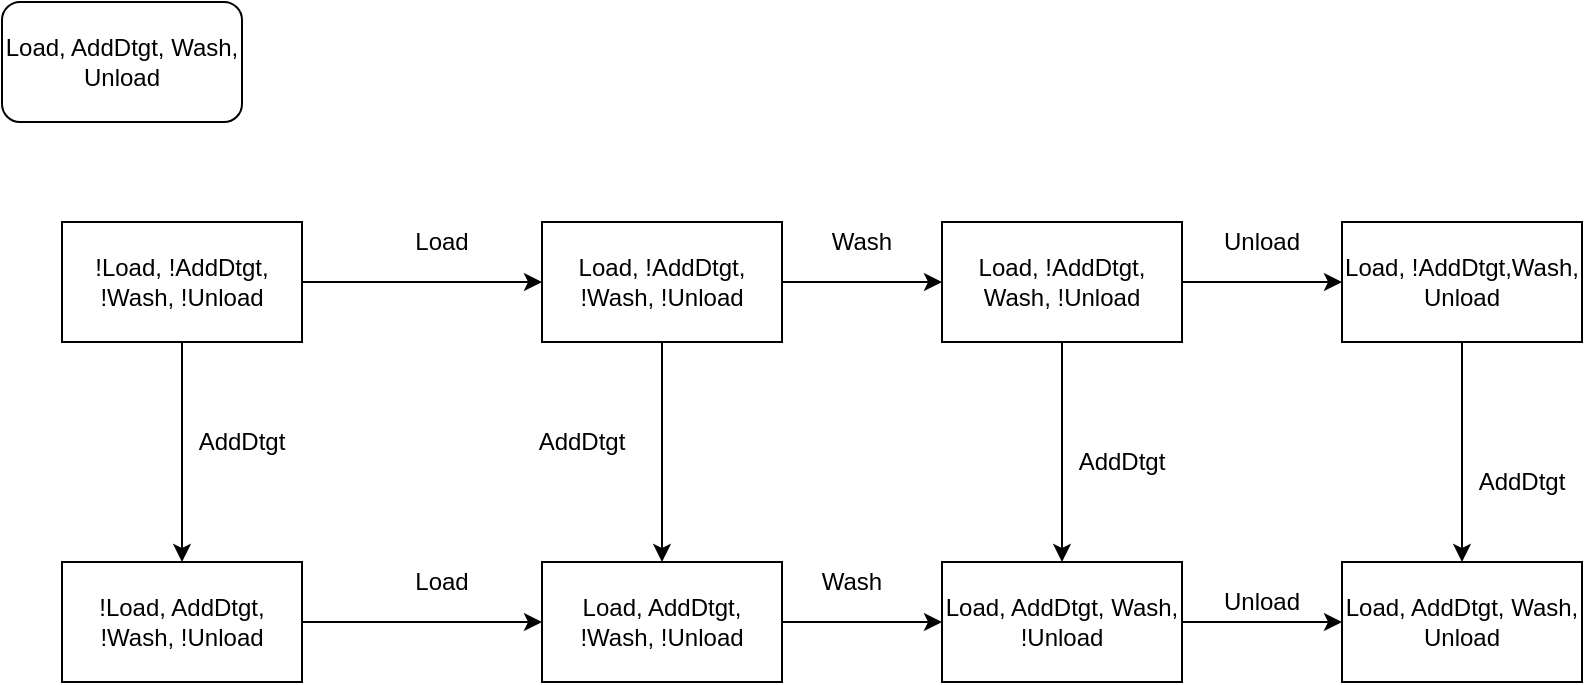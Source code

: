 <mxfile version="12.2.3" type="device" pages="1"><diagram id="tffMSFZexvPHAw3Obd-9" name="Page-1"><mxGraphModel dx="1024" dy="484" grid="1" gridSize="10" guides="1" tooltips="1" connect="1" arrows="1" fold="1" page="1" pageScale="1" pageWidth="850" pageHeight="1100" math="0" shadow="0"><root><mxCell id="0"/><mxCell id="1" parent="0"/><mxCell id="9gtmKH_7tLmhvWxRhDMj-2" value="Load, AddDtgt, Wash, Unload" style="rounded=1;whiteSpace=wrap;html=1;" vertex="1" parent="1"><mxGeometry x="20" y="20" width="120" height="60" as="geometry"/></mxCell><mxCell id="9gtmKH_7tLmhvWxRhDMj-3" value="!Load, !AddDtgt, !Wash, !Unload" style="rounded=0;whiteSpace=wrap;html=1;" vertex="1" parent="1"><mxGeometry x="50" y="130" width="120" height="60" as="geometry"/></mxCell><mxCell id="9gtmKH_7tLmhvWxRhDMj-4" value="!Load, AddDtgt, !Wash, !Unload" style="rounded=0;whiteSpace=wrap;html=1;" vertex="1" parent="1"><mxGeometry x="50" y="300" width="120" height="60" as="geometry"/></mxCell><mxCell id="9gtmKH_7tLmhvWxRhDMj-5" value="Load, !AddDtgt, !Wash, !Unload" style="rounded=0;whiteSpace=wrap;html=1;" vertex="1" parent="1"><mxGeometry x="290" y="130" width="120" height="60" as="geometry"/></mxCell><mxCell id="9gtmKH_7tLmhvWxRhDMj-6" value="Load, AddDtgt, !Wash, !Unload" style="rounded=0;whiteSpace=wrap;html=1;" vertex="1" parent="1"><mxGeometry x="290" y="300" width="120" height="60" as="geometry"/></mxCell><mxCell id="9gtmKH_7tLmhvWxRhDMj-7" value="" style="endArrow=classic;html=1;entryX=0;entryY=0.5;entryDx=0;entryDy=0;exitX=1;exitY=0.5;exitDx=0;exitDy=0;" edge="1" parent="1" source="9gtmKH_7tLmhvWxRhDMj-5" target="9gtmKH_7tLmhvWxRhDMj-17"><mxGeometry width="50" height="50" relative="1" as="geometry"><mxPoint x="600" y="145" as="sourcePoint"/><mxPoint x="650" y="95" as="targetPoint"/></mxGeometry></mxCell><mxCell id="9gtmKH_7tLmhvWxRhDMj-8" value="" style="endArrow=classic;html=1;entryX=0;entryY=0.5;entryDx=0;entryDy=0;exitX=1;exitY=0.5;exitDx=0;exitDy=0;" edge="1" parent="1" source="9gtmKH_7tLmhvWxRhDMj-3" target="9gtmKH_7tLmhvWxRhDMj-5"><mxGeometry width="50" height="50" relative="1" as="geometry"><mxPoint x="332.5" y="140" as="sourcePoint"/><mxPoint x="382.5" y="90" as="targetPoint"/></mxGeometry></mxCell><mxCell id="9gtmKH_7tLmhvWxRhDMj-9" value="" style="endArrow=classic;html=1;entryX=0.5;entryY=0;entryDx=0;entryDy=0;exitX=0.5;exitY=1;exitDx=0;exitDy=0;" edge="1" parent="1" source="9gtmKH_7tLmhvWxRhDMj-3" target="9gtmKH_7tLmhvWxRhDMj-4"><mxGeometry width="50" height="50" relative="1" as="geometry"><mxPoint x="160" y="200" as="sourcePoint"/><mxPoint x="210" y="150" as="targetPoint"/></mxGeometry></mxCell><mxCell id="9gtmKH_7tLmhvWxRhDMj-10" value="AddDtgt" style="text;html=1;strokeColor=none;fillColor=none;align=center;verticalAlign=middle;whiteSpace=wrap;rounded=0;" vertex="1" parent="1"><mxGeometry x="120" y="230" width="40" height="20" as="geometry"/></mxCell><mxCell id="9gtmKH_7tLmhvWxRhDMj-11" value="Load" style="text;html=1;strokeColor=none;fillColor=none;align=center;verticalAlign=middle;whiteSpace=wrap;rounded=0;" vertex="1" parent="1"><mxGeometry x="220" y="130" width="40" height="20" as="geometry"/></mxCell><mxCell id="9gtmKH_7tLmhvWxRhDMj-12" value="" style="endArrow=classic;html=1;entryX=0.5;entryY=0;entryDx=0;entryDy=0;exitX=0.5;exitY=1;exitDx=0;exitDy=0;" edge="1" parent="1" source="9gtmKH_7tLmhvWxRhDMj-5" target="9gtmKH_7tLmhvWxRhDMj-6"><mxGeometry width="50" height="50" relative="1" as="geometry"><mxPoint x="435" y="200" as="sourcePoint"/><mxPoint x="485" y="150" as="targetPoint"/></mxGeometry></mxCell><mxCell id="9gtmKH_7tLmhvWxRhDMj-13" value="" style="endArrow=classic;html=1;entryX=0;entryY=0.5;entryDx=0;entryDy=0;exitX=1;exitY=0.5;exitDx=0;exitDy=0;" edge="1" parent="1" source="9gtmKH_7tLmhvWxRhDMj-4" target="9gtmKH_7tLmhvWxRhDMj-6"><mxGeometry width="50" height="50" relative="1" as="geometry"><mxPoint x="302.5" y="330" as="sourcePoint"/><mxPoint x="352.5" y="280" as="targetPoint"/></mxGeometry></mxCell><mxCell id="9gtmKH_7tLmhvWxRhDMj-14" value="Load" style="text;html=1;strokeColor=none;fillColor=none;align=center;verticalAlign=middle;whiteSpace=wrap;rounded=0;" vertex="1" parent="1"><mxGeometry x="220" y="300" width="40" height="20" as="geometry"/></mxCell><mxCell id="9gtmKH_7tLmhvWxRhDMj-15" value="AddDtgt" style="text;html=1;strokeColor=none;fillColor=none;align=center;verticalAlign=middle;whiteSpace=wrap;rounded=0;" vertex="1" parent="1"><mxGeometry x="290" y="230" width="40" height="20" as="geometry"/></mxCell><mxCell id="9gtmKH_7tLmhvWxRhDMj-16" value="Load, !AddDtgt,Wash, Unload" style="rounded=0;whiteSpace=wrap;html=1;" vertex="1" parent="1"><mxGeometry x="690" y="130" width="120" height="60" as="geometry"/></mxCell><mxCell id="9gtmKH_7tLmhvWxRhDMj-17" value="Load, !AddDtgt, Wash, !Unload" style="rounded=0;whiteSpace=wrap;html=1;" vertex="1" parent="1"><mxGeometry x="490" y="130" width="120" height="60" as="geometry"/></mxCell><mxCell id="9gtmKH_7tLmhvWxRhDMj-18" value="" style="endArrow=classic;html=1;exitX=1;exitY=0.5;exitDx=0;exitDy=0;entryX=0;entryY=0.5;entryDx=0;entryDy=0;" edge="1" parent="1" source="9gtmKH_7tLmhvWxRhDMj-6" target="9gtmKH_7tLmhvWxRhDMj-23"><mxGeometry width="50" height="50" relative="1" as="geometry"><mxPoint x="450" y="400" as="sourcePoint"/><mxPoint x="500" y="350" as="targetPoint"/></mxGeometry></mxCell><mxCell id="9gtmKH_7tLmhvWxRhDMj-19" value="" style="endArrow=classic;html=1;entryX=0;entryY=0.5;entryDx=0;entryDy=0;exitX=1;exitY=0.5;exitDx=0;exitDy=0;" edge="1" parent="1" source="9gtmKH_7tLmhvWxRhDMj-23" target="9gtmKH_7tLmhvWxRhDMj-24"><mxGeometry width="50" height="50" relative="1" as="geometry"><mxPoint x="610" y="470" as="sourcePoint"/><mxPoint x="660" y="420" as="targetPoint"/></mxGeometry></mxCell><mxCell id="9gtmKH_7tLmhvWxRhDMj-20" value="" style="endArrow=classic;html=1;entryX=0;entryY=0.5;entryDx=0;entryDy=0;exitX=1;exitY=0.5;exitDx=0;exitDy=0;" edge="1" parent="1" source="9gtmKH_7tLmhvWxRhDMj-17" target="9gtmKH_7tLmhvWxRhDMj-16"><mxGeometry width="50" height="50" relative="1" as="geometry"><mxPoint x="660" y="215" as="sourcePoint"/><mxPoint x="710" y="165" as="targetPoint"/></mxGeometry></mxCell><mxCell id="9gtmKH_7tLmhvWxRhDMj-21" value="Wash" style="text;html=1;strokeColor=none;fillColor=none;align=center;verticalAlign=middle;whiteSpace=wrap;rounded=0;" vertex="1" parent="1"><mxGeometry x="430" y="130" width="40" height="20" as="geometry"/></mxCell><mxCell id="9gtmKH_7tLmhvWxRhDMj-22" value="Unload" style="text;html=1;strokeColor=none;fillColor=none;align=center;verticalAlign=middle;whiteSpace=wrap;rounded=0;" vertex="1" parent="1"><mxGeometry x="630" y="130" width="40" height="20" as="geometry"/></mxCell><mxCell id="9gtmKH_7tLmhvWxRhDMj-23" value="Load, AddDtgt, Wash, !Unload" style="rounded=0;whiteSpace=wrap;html=1;" vertex="1" parent="1"><mxGeometry x="490" y="300" width="120" height="60" as="geometry"/></mxCell><mxCell id="9gtmKH_7tLmhvWxRhDMj-24" value="Load, AddDtgt, Wash, Unload" style="rounded=0;whiteSpace=wrap;html=1;" vertex="1" parent="1"><mxGeometry x="690" y="300" width="120" height="60" as="geometry"/></mxCell><mxCell id="9gtmKH_7tLmhvWxRhDMj-25" value="Wash" style="text;html=1;strokeColor=none;fillColor=none;align=center;verticalAlign=middle;whiteSpace=wrap;rounded=0;" vertex="1" parent="1"><mxGeometry x="425" y="300" width="40" height="20" as="geometry"/></mxCell><mxCell id="9gtmKH_7tLmhvWxRhDMj-26" value="Unload" style="text;html=1;strokeColor=none;fillColor=none;align=center;verticalAlign=middle;whiteSpace=wrap;rounded=0;" vertex="1" parent="1"><mxGeometry x="630" y="310" width="40" height="20" as="geometry"/></mxCell><mxCell id="9gtmKH_7tLmhvWxRhDMj-29" value="" style="endArrow=classic;html=1;entryX=0.5;entryY=0;entryDx=0;entryDy=0;exitX=0.5;exitY=1;exitDx=0;exitDy=0;" edge="1" parent="1" source="9gtmKH_7tLmhvWxRhDMj-16" target="9gtmKH_7tLmhvWxRhDMj-24"><mxGeometry width="50" height="50" relative="1" as="geometry"><mxPoint x="675" y="400" as="sourcePoint"/><mxPoint x="725" y="350" as="targetPoint"/></mxGeometry></mxCell><mxCell id="9gtmKH_7tLmhvWxRhDMj-30" value="AddDtgt" style="text;html=1;strokeColor=none;fillColor=none;align=center;verticalAlign=middle;whiteSpace=wrap;rounded=0;" vertex="1" parent="1"><mxGeometry x="760" y="250" width="40" height="20" as="geometry"/></mxCell><mxCell id="9gtmKH_7tLmhvWxRhDMj-31" value="" style="endArrow=classic;html=1;entryX=0.5;entryY=0;entryDx=0;entryDy=0;exitX=0.5;exitY=1;exitDx=0;exitDy=0;" edge="1" parent="1" source="9gtmKH_7tLmhvWxRhDMj-17" target="9gtmKH_7tLmhvWxRhDMj-23"><mxGeometry width="50" height="50" relative="1" as="geometry"><mxPoint x="640" y="250" as="sourcePoint"/><mxPoint x="690" y="200" as="targetPoint"/></mxGeometry></mxCell><mxCell id="9gtmKH_7tLmhvWxRhDMj-32" value="AddDtgt" style="text;html=1;strokeColor=none;fillColor=none;align=center;verticalAlign=middle;whiteSpace=wrap;rounded=0;" vertex="1" parent="1"><mxGeometry x="560" y="240" width="40" height="20" as="geometry"/></mxCell></root></mxGraphModel></diagram></mxfile>